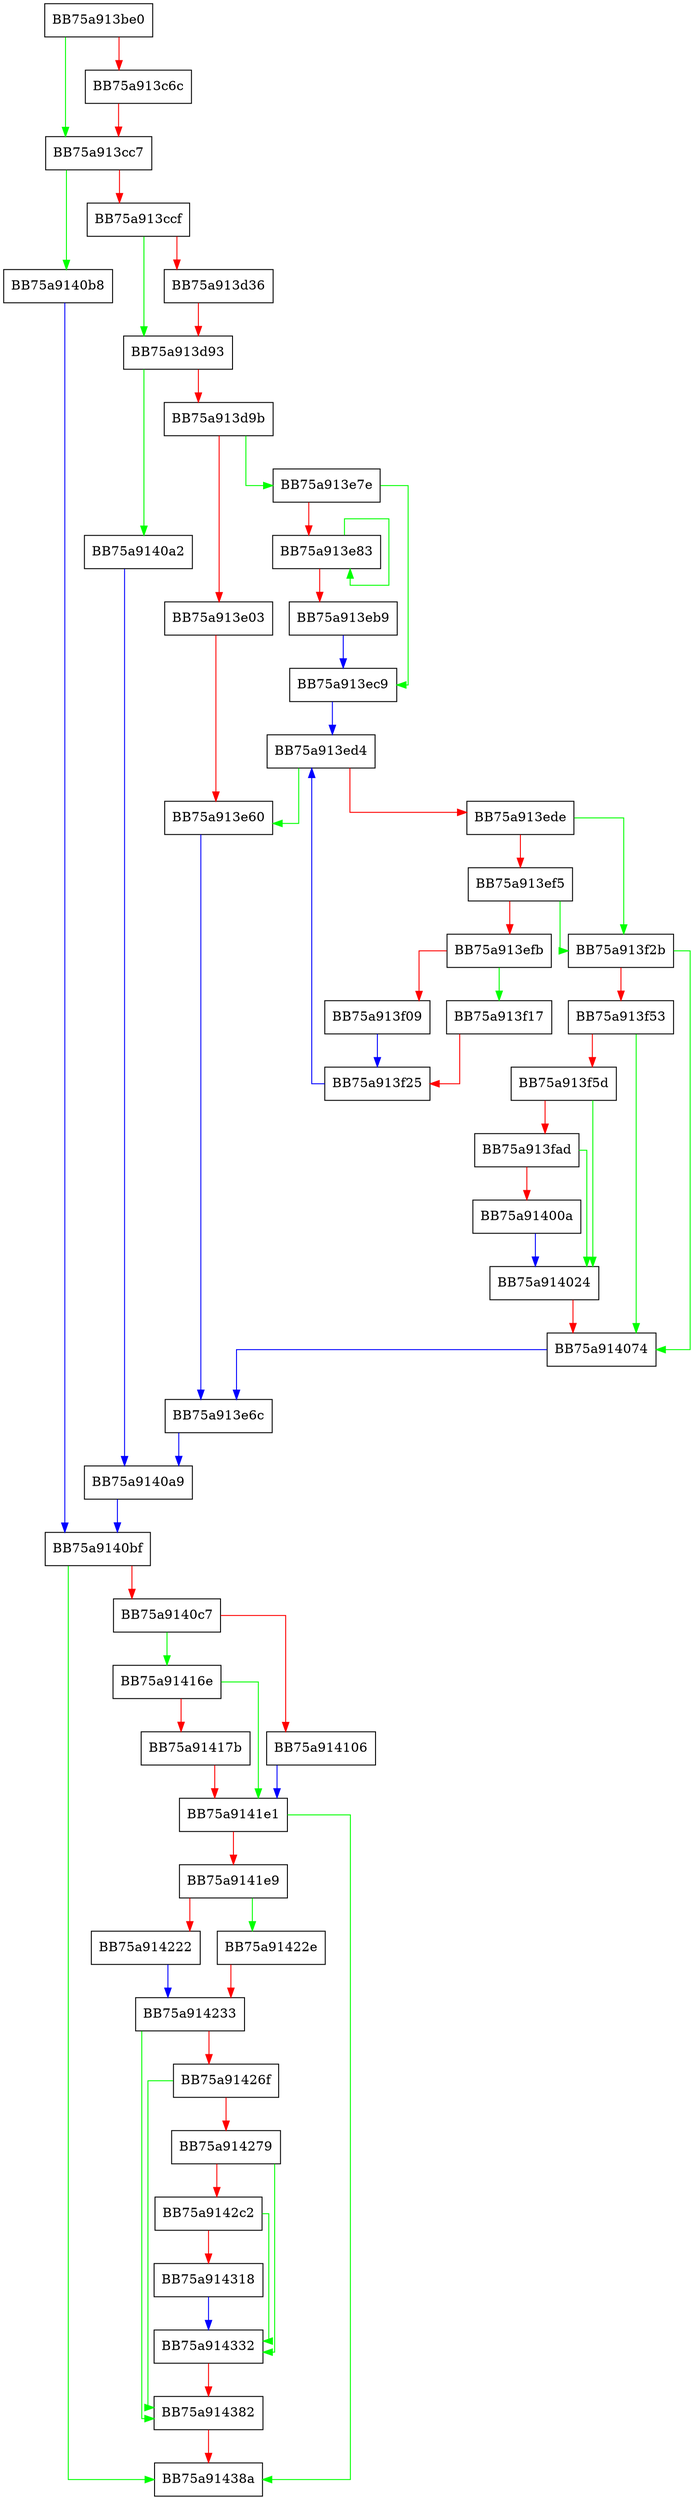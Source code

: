 digraph configure_node {
  node [shape="box"];
  graph [splines=ortho];
  BB75a913be0 -> BB75a913cc7 [color="green"];
  BB75a913be0 -> BB75a913c6c [color="red"];
  BB75a913c6c -> BB75a913cc7 [color="red"];
  BB75a913cc7 -> BB75a9140b8 [color="green"];
  BB75a913cc7 -> BB75a913ccf [color="red"];
  BB75a913ccf -> BB75a913d93 [color="green"];
  BB75a913ccf -> BB75a913d36 [color="red"];
  BB75a913d36 -> BB75a913d93 [color="red"];
  BB75a913d93 -> BB75a9140a2 [color="green"];
  BB75a913d93 -> BB75a913d9b [color="red"];
  BB75a913d9b -> BB75a913e7e [color="green"];
  BB75a913d9b -> BB75a913e03 [color="red"];
  BB75a913e03 -> BB75a913e60 [color="red"];
  BB75a913e60 -> BB75a913e6c [color="blue"];
  BB75a913e6c -> BB75a9140a9 [color="blue"];
  BB75a913e7e -> BB75a913ec9 [color="green"];
  BB75a913e7e -> BB75a913e83 [color="red"];
  BB75a913e83 -> BB75a913e83 [color="green"];
  BB75a913e83 -> BB75a913eb9 [color="red"];
  BB75a913eb9 -> BB75a913ec9 [color="blue"];
  BB75a913ec9 -> BB75a913ed4 [color="blue"];
  BB75a913ed4 -> BB75a913e60 [color="green"];
  BB75a913ed4 -> BB75a913ede [color="red"];
  BB75a913ede -> BB75a913f2b [color="green"];
  BB75a913ede -> BB75a913ef5 [color="red"];
  BB75a913ef5 -> BB75a913f2b [color="green"];
  BB75a913ef5 -> BB75a913efb [color="red"];
  BB75a913efb -> BB75a913f17 [color="green"];
  BB75a913efb -> BB75a913f09 [color="red"];
  BB75a913f09 -> BB75a913f25 [color="blue"];
  BB75a913f17 -> BB75a913f25 [color="red"];
  BB75a913f25 -> BB75a913ed4 [color="blue"];
  BB75a913f2b -> BB75a914074 [color="green"];
  BB75a913f2b -> BB75a913f53 [color="red"];
  BB75a913f53 -> BB75a914074 [color="green"];
  BB75a913f53 -> BB75a913f5d [color="red"];
  BB75a913f5d -> BB75a914024 [color="green"];
  BB75a913f5d -> BB75a913fad [color="red"];
  BB75a913fad -> BB75a914024 [color="green"];
  BB75a913fad -> BB75a91400a [color="red"];
  BB75a91400a -> BB75a914024 [color="blue"];
  BB75a914024 -> BB75a914074 [color="red"];
  BB75a914074 -> BB75a913e6c [color="blue"];
  BB75a9140a2 -> BB75a9140a9 [color="blue"];
  BB75a9140a9 -> BB75a9140bf [color="blue"];
  BB75a9140b8 -> BB75a9140bf [color="blue"];
  BB75a9140bf -> BB75a91438a [color="green"];
  BB75a9140bf -> BB75a9140c7 [color="red"];
  BB75a9140c7 -> BB75a91416e [color="green"];
  BB75a9140c7 -> BB75a914106 [color="red"];
  BB75a914106 -> BB75a9141e1 [color="blue"];
  BB75a91416e -> BB75a9141e1 [color="green"];
  BB75a91416e -> BB75a91417b [color="red"];
  BB75a91417b -> BB75a9141e1 [color="red"];
  BB75a9141e1 -> BB75a91438a [color="green"];
  BB75a9141e1 -> BB75a9141e9 [color="red"];
  BB75a9141e9 -> BB75a91422e [color="green"];
  BB75a9141e9 -> BB75a914222 [color="red"];
  BB75a914222 -> BB75a914233 [color="blue"];
  BB75a91422e -> BB75a914233 [color="red"];
  BB75a914233 -> BB75a914382 [color="green"];
  BB75a914233 -> BB75a91426f [color="red"];
  BB75a91426f -> BB75a914382 [color="green"];
  BB75a91426f -> BB75a914279 [color="red"];
  BB75a914279 -> BB75a914332 [color="green"];
  BB75a914279 -> BB75a9142c2 [color="red"];
  BB75a9142c2 -> BB75a914332 [color="green"];
  BB75a9142c2 -> BB75a914318 [color="red"];
  BB75a914318 -> BB75a914332 [color="blue"];
  BB75a914332 -> BB75a914382 [color="red"];
  BB75a914382 -> BB75a91438a [color="red"];
}